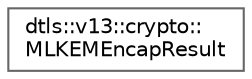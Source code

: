 digraph "Graphical Class Hierarchy"
{
 // LATEX_PDF_SIZE
  bgcolor="transparent";
  edge [fontname=Helvetica,fontsize=10,labelfontname=Helvetica,labelfontsize=10];
  node [fontname=Helvetica,fontsize=10,shape=box,height=0.2,width=0.4];
  rankdir="LR";
  Node0 [id="Node000000",label="dtls::v13::crypto::\lMLKEMEncapResult",height=0.2,width=0.4,color="grey40", fillcolor="white", style="filled",URL="$structdtls_1_1v13_1_1crypto_1_1MLKEMEncapResult.html",tooltip=" "];
}
